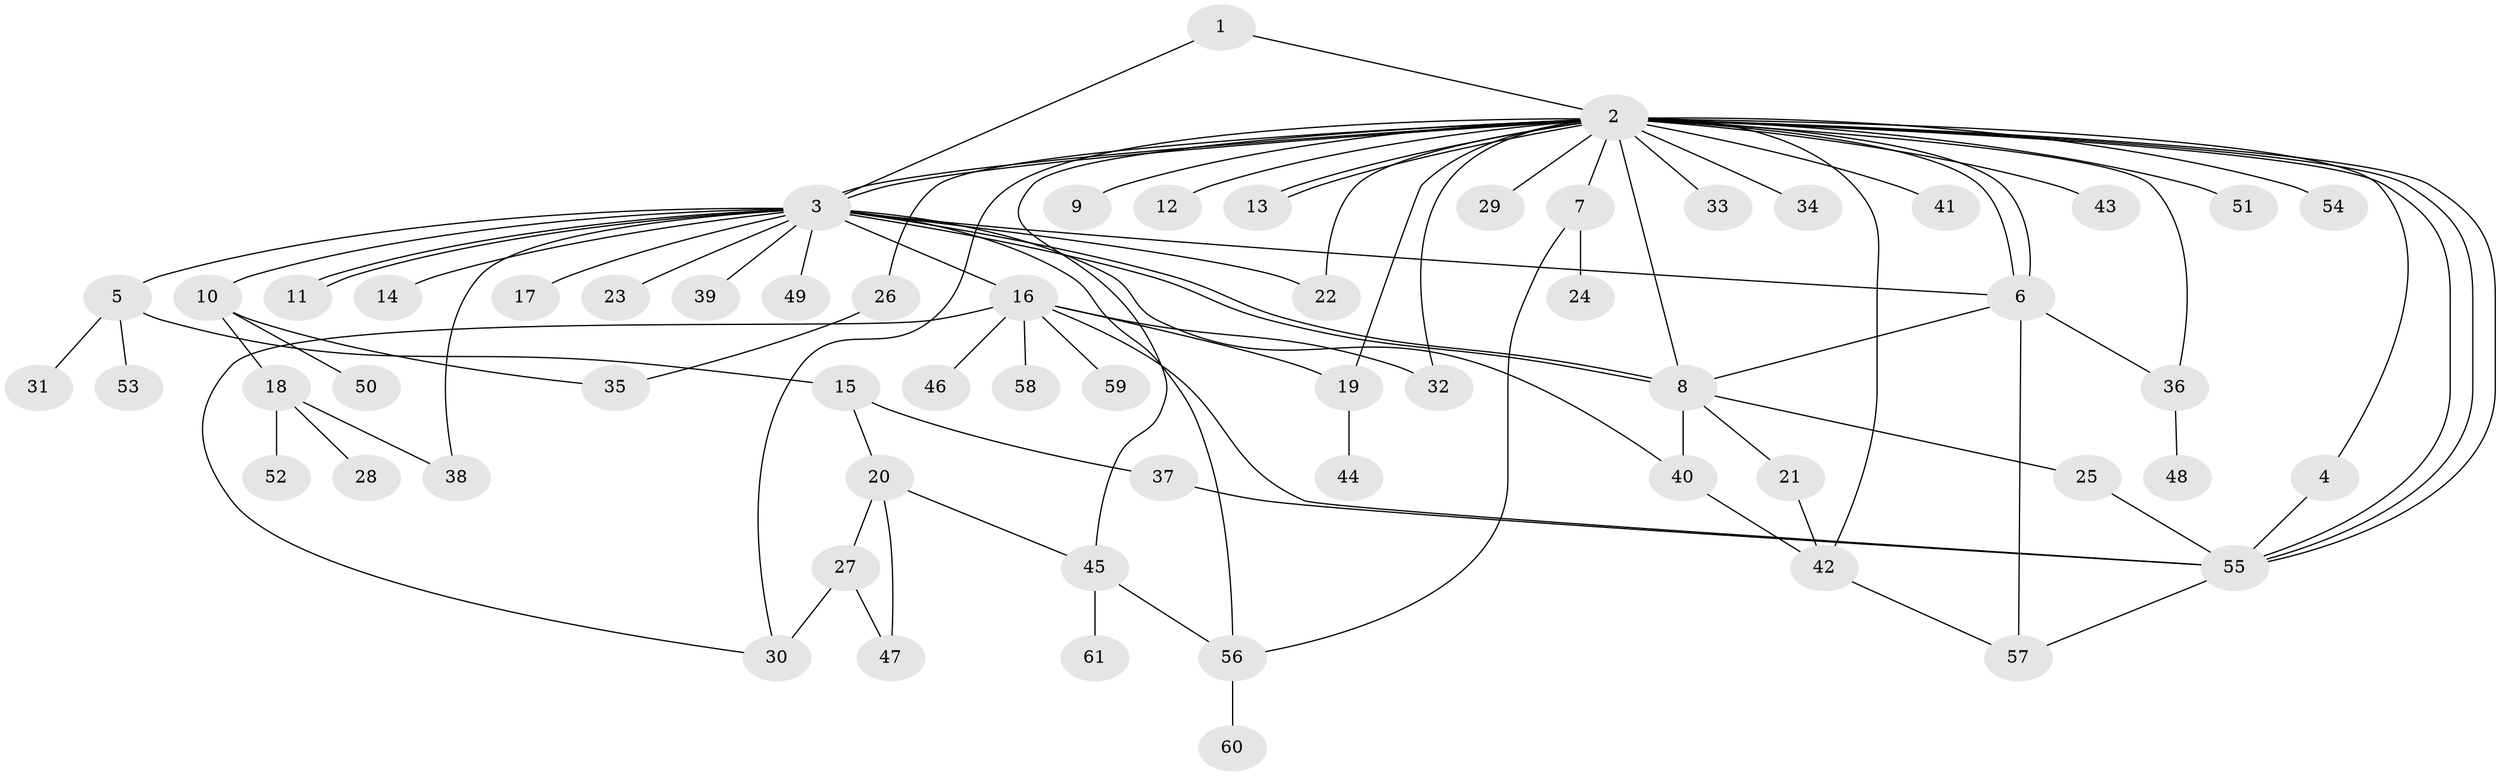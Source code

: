 // Generated by graph-tools (version 1.1) at 2025/14/03/09/25 04:14:37]
// undirected, 61 vertices, 92 edges
graph export_dot {
graph [start="1"]
  node [color=gray90,style=filled];
  1;
  2;
  3;
  4;
  5;
  6;
  7;
  8;
  9;
  10;
  11;
  12;
  13;
  14;
  15;
  16;
  17;
  18;
  19;
  20;
  21;
  22;
  23;
  24;
  25;
  26;
  27;
  28;
  29;
  30;
  31;
  32;
  33;
  34;
  35;
  36;
  37;
  38;
  39;
  40;
  41;
  42;
  43;
  44;
  45;
  46;
  47;
  48;
  49;
  50;
  51;
  52;
  53;
  54;
  55;
  56;
  57;
  58;
  59;
  60;
  61;
  1 -- 2;
  1 -- 3;
  2 -- 3;
  2 -- 3;
  2 -- 4;
  2 -- 6;
  2 -- 6;
  2 -- 7;
  2 -- 8;
  2 -- 9;
  2 -- 12;
  2 -- 13;
  2 -- 13;
  2 -- 19;
  2 -- 22;
  2 -- 26;
  2 -- 29;
  2 -- 30;
  2 -- 32;
  2 -- 33;
  2 -- 34;
  2 -- 36;
  2 -- 41;
  2 -- 42;
  2 -- 43;
  2 -- 45;
  2 -- 51;
  2 -- 54;
  2 -- 55;
  2 -- 55;
  2 -- 55;
  3 -- 5;
  3 -- 6;
  3 -- 8;
  3 -- 8;
  3 -- 10;
  3 -- 11;
  3 -- 11;
  3 -- 14;
  3 -- 16;
  3 -- 17;
  3 -- 22;
  3 -- 23;
  3 -- 38;
  3 -- 39;
  3 -- 40;
  3 -- 49;
  3 -- 56;
  4 -- 55;
  5 -- 15;
  5 -- 31;
  5 -- 53;
  6 -- 8;
  6 -- 36;
  6 -- 57;
  7 -- 24;
  7 -- 56;
  8 -- 21;
  8 -- 25;
  8 -- 40;
  10 -- 18;
  10 -- 35;
  10 -- 50;
  15 -- 20;
  15 -- 37;
  16 -- 19;
  16 -- 30;
  16 -- 32;
  16 -- 46;
  16 -- 55;
  16 -- 58;
  16 -- 59;
  18 -- 28;
  18 -- 38;
  18 -- 52;
  19 -- 44;
  20 -- 27;
  20 -- 45;
  20 -- 47;
  21 -- 42;
  25 -- 55;
  26 -- 35;
  27 -- 30;
  27 -- 47;
  36 -- 48;
  37 -- 55;
  40 -- 42;
  42 -- 57;
  45 -- 56;
  45 -- 61;
  55 -- 57;
  56 -- 60;
}
